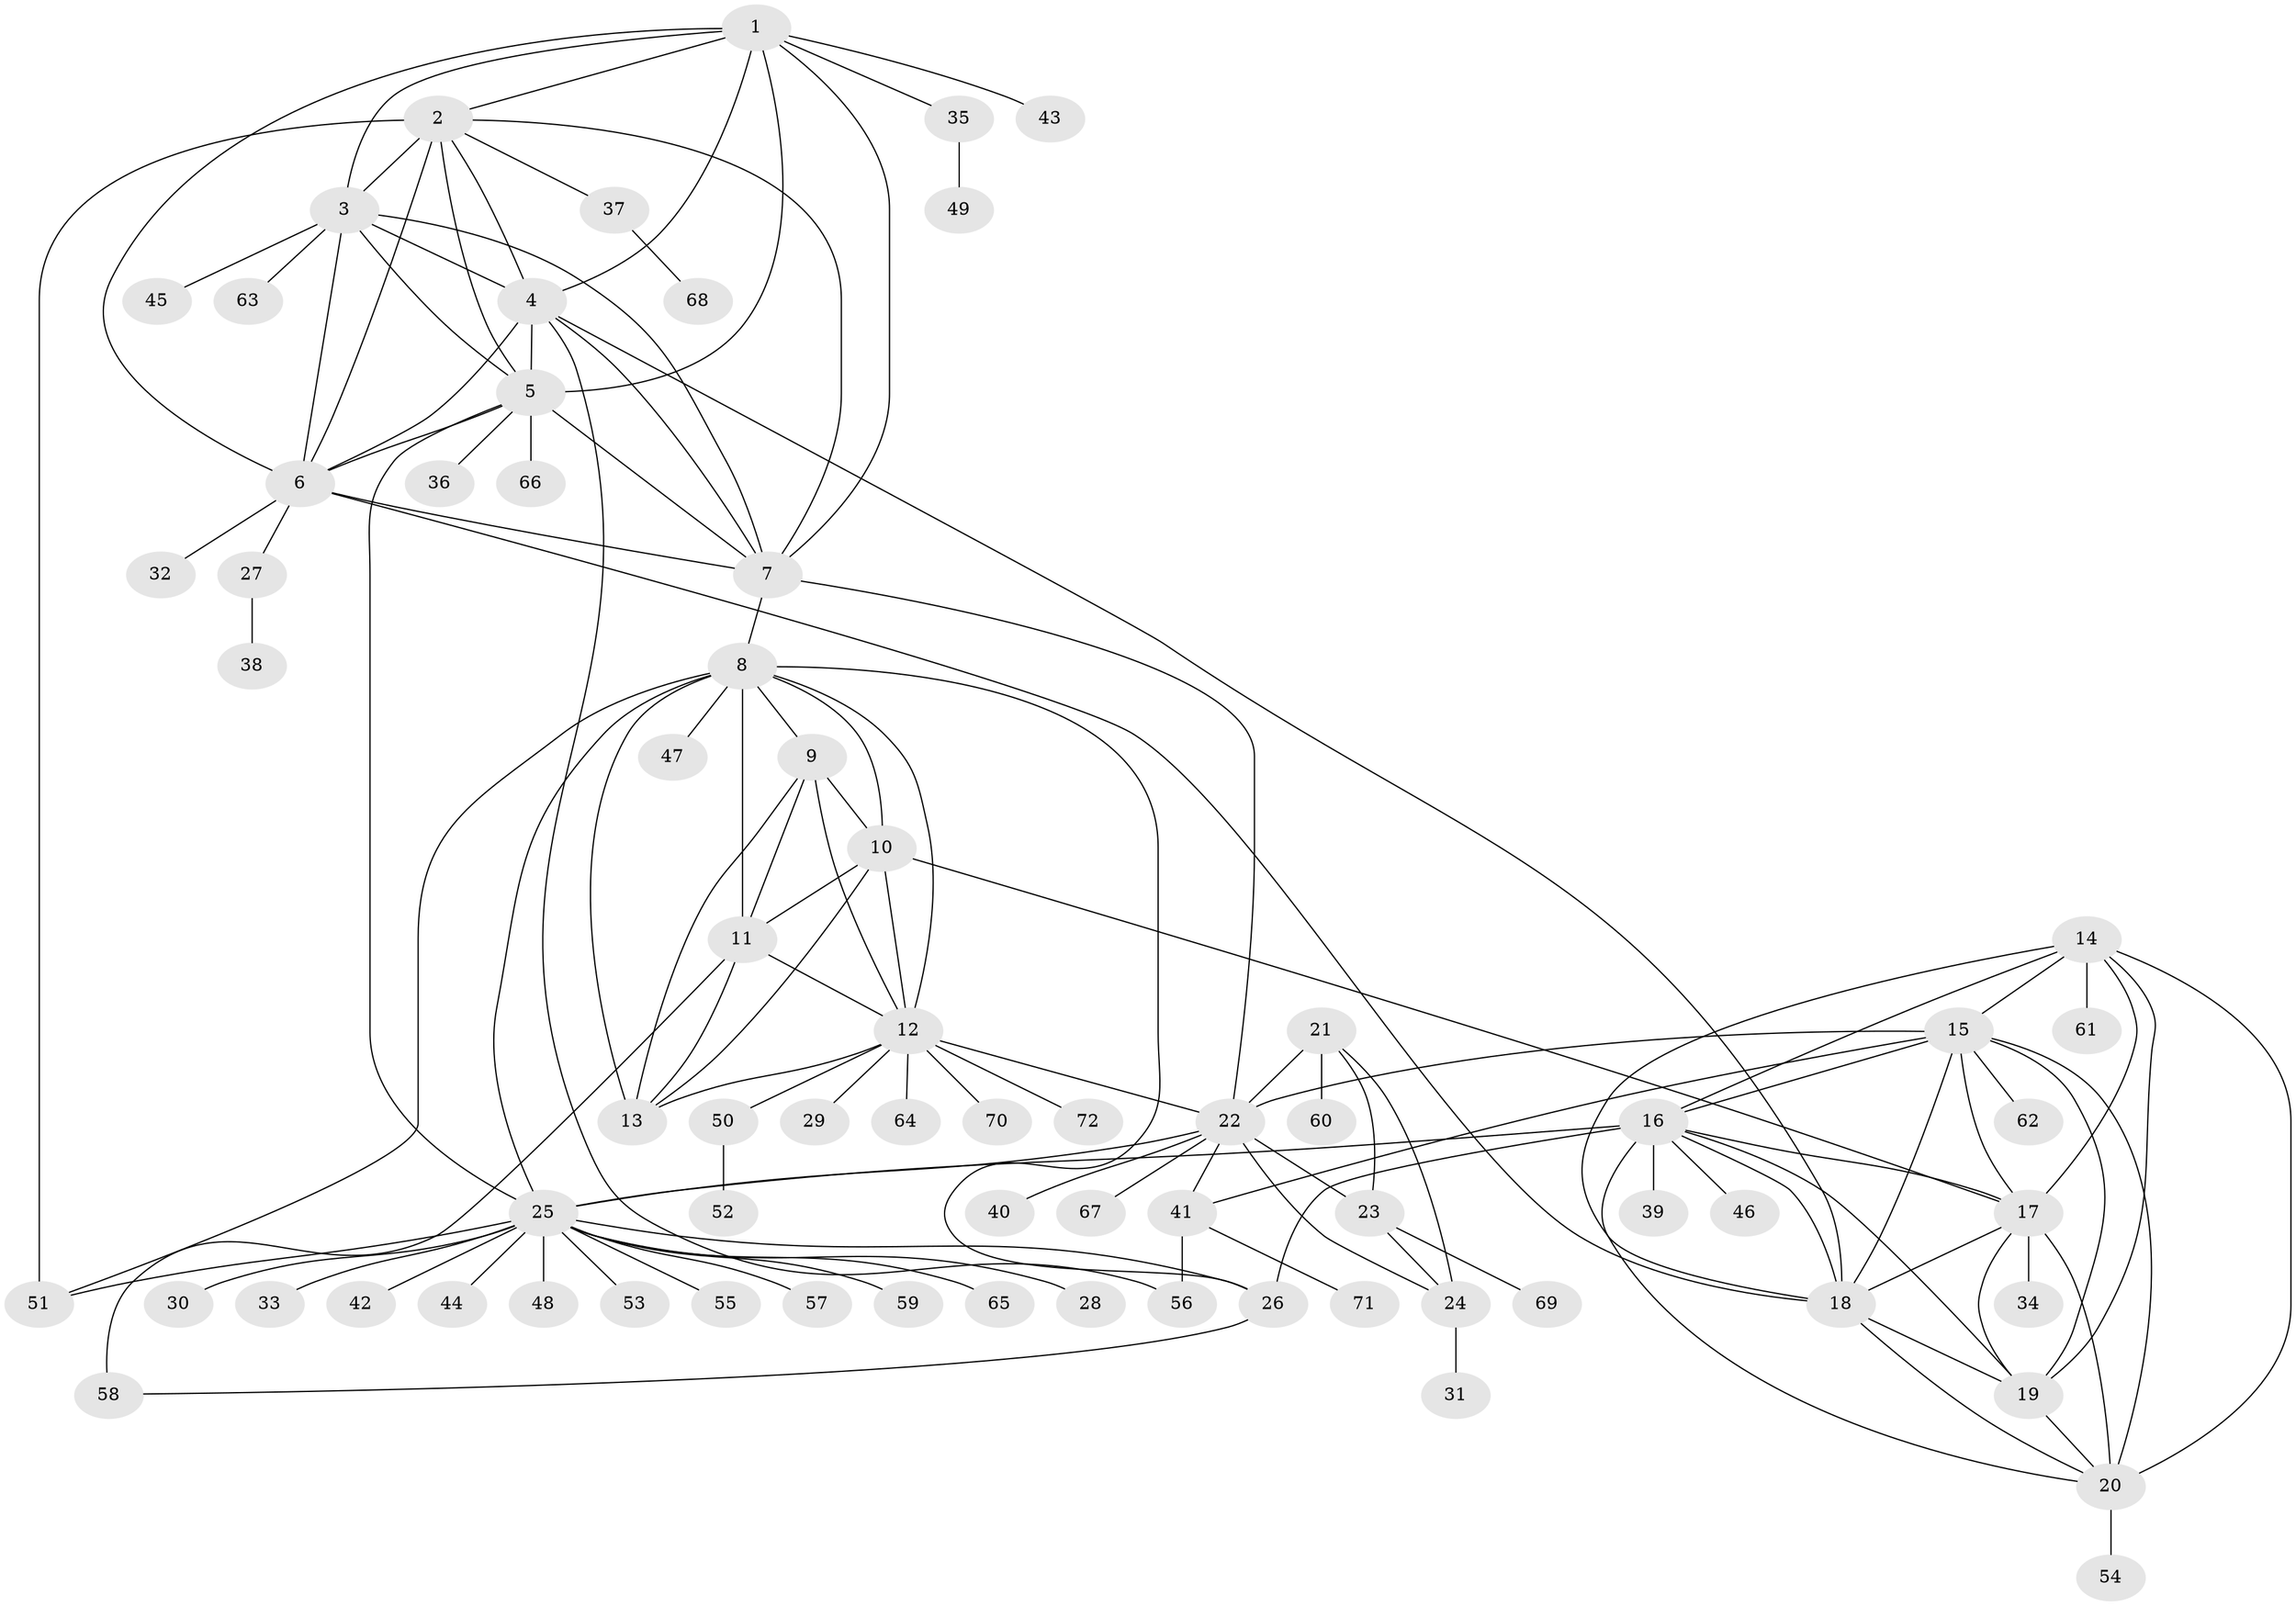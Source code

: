 // original degree distribution, {9: 0.041666666666666664, 11: 0.020833333333333332, 13: 0.020833333333333332, 8: 0.034722222222222224, 14: 0.006944444444444444, 6: 0.034722222222222224, 7: 0.027777777777777776, 10: 0.041666666666666664, 16: 0.006944444444444444, 12: 0.006944444444444444, 1: 0.6041666666666666, 3: 0.027777777777777776, 2: 0.11805555555555555, 5: 0.006944444444444444}
// Generated by graph-tools (version 1.1) at 2025/37/03/09/25 02:37:16]
// undirected, 72 vertices, 128 edges
graph export_dot {
graph [start="1"]
  node [color=gray90,style=filled];
  1;
  2;
  3;
  4;
  5;
  6;
  7;
  8;
  9;
  10;
  11;
  12;
  13;
  14;
  15;
  16;
  17;
  18;
  19;
  20;
  21;
  22;
  23;
  24;
  25;
  26;
  27;
  28;
  29;
  30;
  31;
  32;
  33;
  34;
  35;
  36;
  37;
  38;
  39;
  40;
  41;
  42;
  43;
  44;
  45;
  46;
  47;
  48;
  49;
  50;
  51;
  52;
  53;
  54;
  55;
  56;
  57;
  58;
  59;
  60;
  61;
  62;
  63;
  64;
  65;
  66;
  67;
  68;
  69;
  70;
  71;
  72;
  1 -- 2 [weight=1.0];
  1 -- 3 [weight=1.0];
  1 -- 4 [weight=1.0];
  1 -- 5 [weight=1.0];
  1 -- 6 [weight=1.0];
  1 -- 7 [weight=1.0];
  1 -- 35 [weight=1.0];
  1 -- 43 [weight=1.0];
  2 -- 3 [weight=1.0];
  2 -- 4 [weight=1.0];
  2 -- 5 [weight=1.0];
  2 -- 6 [weight=1.0];
  2 -- 7 [weight=1.0];
  2 -- 37 [weight=1.0];
  2 -- 51 [weight=3.0];
  3 -- 4 [weight=1.0];
  3 -- 5 [weight=1.0];
  3 -- 6 [weight=1.0];
  3 -- 7 [weight=1.0];
  3 -- 45 [weight=1.0];
  3 -- 63 [weight=1.0];
  4 -- 5 [weight=1.0];
  4 -- 6 [weight=5.0];
  4 -- 7 [weight=1.0];
  4 -- 18 [weight=1.0];
  4 -- 56 [weight=1.0];
  5 -- 6 [weight=1.0];
  5 -- 7 [weight=1.0];
  5 -- 25 [weight=1.0];
  5 -- 36 [weight=1.0];
  5 -- 66 [weight=2.0];
  6 -- 7 [weight=1.0];
  6 -- 18 [weight=1.0];
  6 -- 27 [weight=1.0];
  6 -- 32 [weight=1.0];
  7 -- 8 [weight=1.0];
  7 -- 22 [weight=1.0];
  8 -- 9 [weight=2.0];
  8 -- 10 [weight=1.0];
  8 -- 11 [weight=1.0];
  8 -- 12 [weight=1.0];
  8 -- 13 [weight=1.0];
  8 -- 25 [weight=1.0];
  8 -- 26 [weight=1.0];
  8 -- 47 [weight=3.0];
  8 -- 51 [weight=1.0];
  9 -- 10 [weight=2.0];
  9 -- 11 [weight=2.0];
  9 -- 12 [weight=2.0];
  9 -- 13 [weight=2.0];
  10 -- 11 [weight=1.0];
  10 -- 12 [weight=1.0];
  10 -- 13 [weight=1.0];
  10 -- 17 [weight=1.0];
  11 -- 12 [weight=1.0];
  11 -- 13 [weight=1.0];
  11 -- 58 [weight=2.0];
  12 -- 13 [weight=1.0];
  12 -- 22 [weight=1.0];
  12 -- 29 [weight=1.0];
  12 -- 50 [weight=1.0];
  12 -- 64 [weight=1.0];
  12 -- 70 [weight=1.0];
  12 -- 72 [weight=1.0];
  14 -- 15 [weight=1.0];
  14 -- 16 [weight=1.0];
  14 -- 17 [weight=1.0];
  14 -- 18 [weight=1.0];
  14 -- 19 [weight=1.0];
  14 -- 20 [weight=1.0];
  14 -- 61 [weight=1.0];
  15 -- 16 [weight=1.0];
  15 -- 17 [weight=1.0];
  15 -- 18 [weight=1.0];
  15 -- 19 [weight=1.0];
  15 -- 20 [weight=1.0];
  15 -- 22 [weight=1.0];
  15 -- 41 [weight=1.0];
  15 -- 62 [weight=1.0];
  16 -- 17 [weight=1.0];
  16 -- 18 [weight=1.0];
  16 -- 19 [weight=1.0];
  16 -- 20 [weight=1.0];
  16 -- 25 [weight=1.0];
  16 -- 26 [weight=6.0];
  16 -- 39 [weight=1.0];
  16 -- 46 [weight=1.0];
  17 -- 18 [weight=1.0];
  17 -- 19 [weight=1.0];
  17 -- 20 [weight=1.0];
  17 -- 34 [weight=2.0];
  18 -- 19 [weight=1.0];
  18 -- 20 [weight=1.0];
  19 -- 20 [weight=1.0];
  20 -- 54 [weight=3.0];
  21 -- 22 [weight=4.0];
  21 -- 23 [weight=1.0];
  21 -- 24 [weight=1.0];
  21 -- 60 [weight=3.0];
  22 -- 23 [weight=4.0];
  22 -- 24 [weight=4.0];
  22 -- 25 [weight=1.0];
  22 -- 40 [weight=1.0];
  22 -- 41 [weight=1.0];
  22 -- 67 [weight=1.0];
  23 -- 24 [weight=1.0];
  23 -- 69 [weight=1.0];
  24 -- 31 [weight=3.0];
  25 -- 26 [weight=1.0];
  25 -- 28 [weight=1.0];
  25 -- 30 [weight=1.0];
  25 -- 33 [weight=1.0];
  25 -- 42 [weight=1.0];
  25 -- 44 [weight=2.0];
  25 -- 48 [weight=1.0];
  25 -- 51 [weight=1.0];
  25 -- 53 [weight=3.0];
  25 -- 55 [weight=1.0];
  25 -- 57 [weight=1.0];
  25 -- 59 [weight=1.0];
  25 -- 65 [weight=1.0];
  26 -- 58 [weight=1.0];
  27 -- 38 [weight=1.0];
  35 -- 49 [weight=1.0];
  37 -- 68 [weight=1.0];
  41 -- 56 [weight=1.0];
  41 -- 71 [weight=1.0];
  50 -- 52 [weight=1.0];
}
